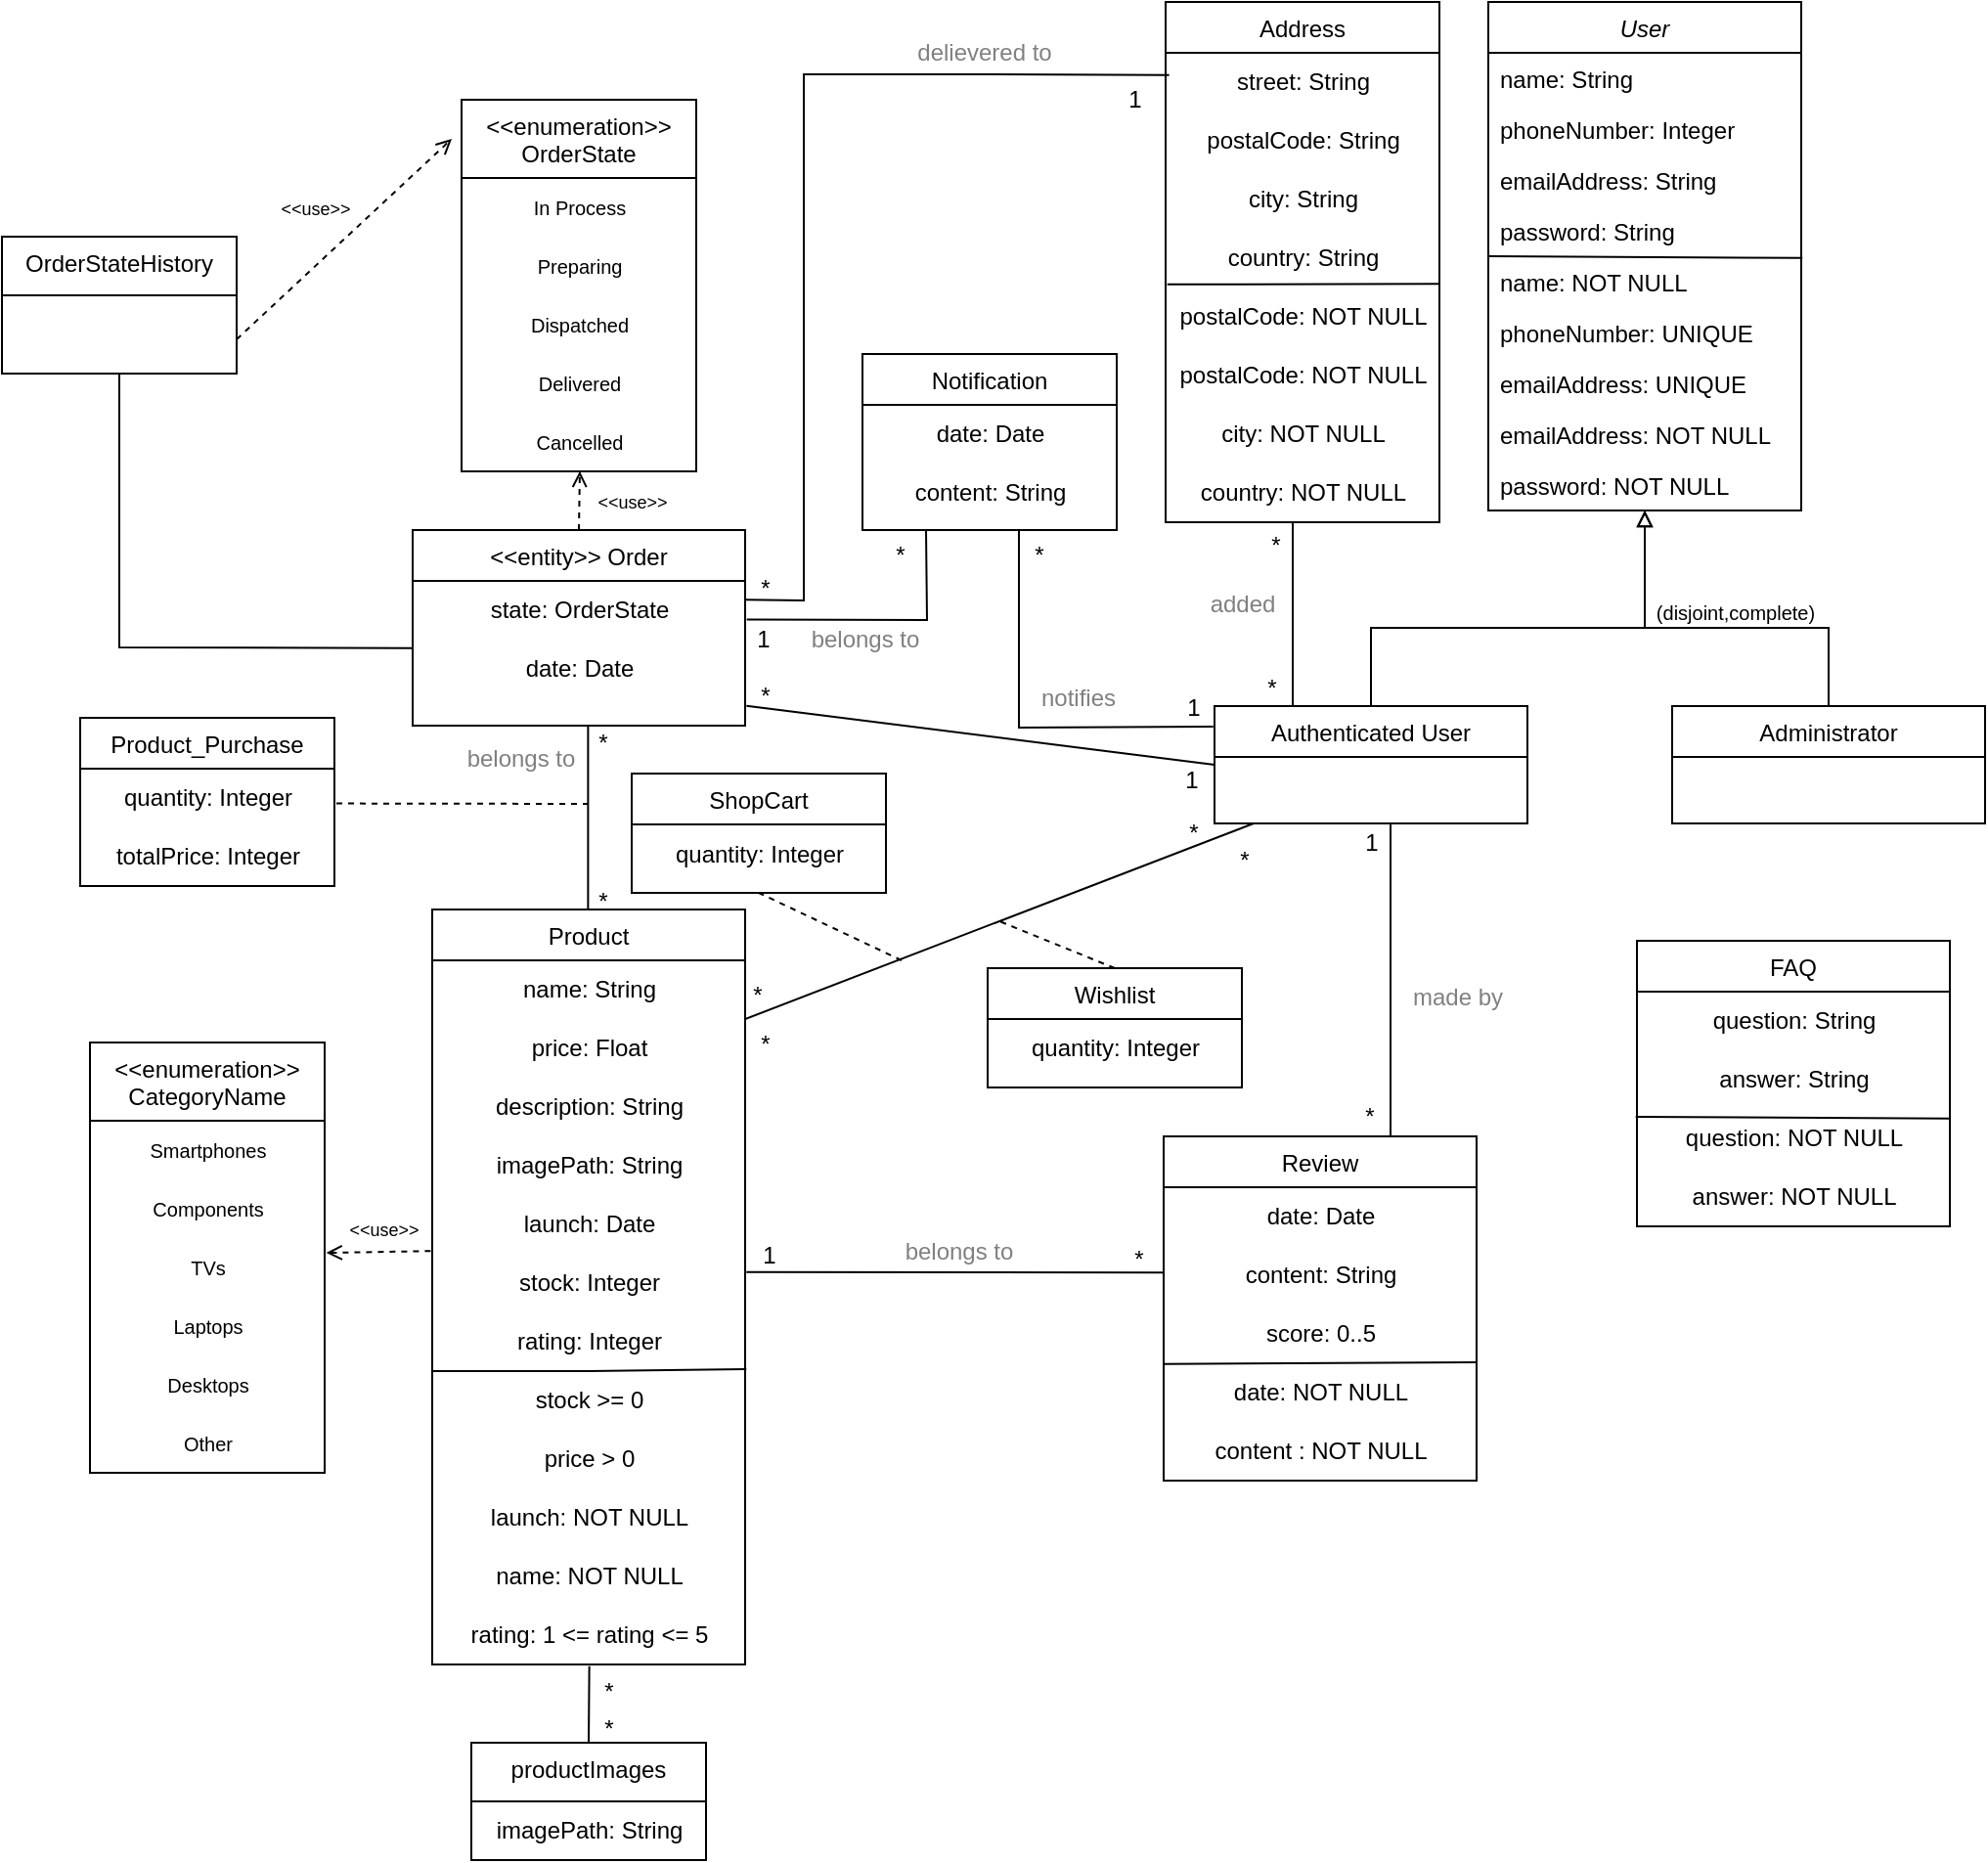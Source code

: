 <mxfile version="20.5.1" type="device"><diagram id="C5RBs43oDa-KdzZeNtuy" name="Page-1"><mxGraphModel dx="2719" dy="1030" grid="1" gridSize="10" guides="1" tooltips="1" connect="1" arrows="1" fold="1" page="1" pageScale="1" pageWidth="827" pageHeight="1169" math="0" shadow="0"><root><mxCell id="WIyWlLk6GJQsqaUBKTNV-0"/><mxCell id="WIyWlLk6GJQsqaUBKTNV-1" parent="WIyWlLk6GJQsqaUBKTNV-0"/><mxCell id="zkfFHV4jXpPFQw0GAbJ--0" value="User" style="swimlane;fontStyle=2;align=center;verticalAlign=top;childLayout=stackLayout;horizontal=1;startSize=26;horizontalStack=0;resizeParent=1;resizeLast=0;collapsible=1;marginBottom=0;rounded=0;shadow=0;strokeWidth=1;" parent="WIyWlLk6GJQsqaUBKTNV-1" vertex="1"><mxGeometry x="540" y="110" width="160" height="260" as="geometry"><mxRectangle x="230" y="140" width="160" height="26" as="alternateBounds"/></mxGeometry></mxCell><mxCell id="zkfFHV4jXpPFQw0GAbJ--1" value="name: String" style="text;align=left;verticalAlign=top;spacingLeft=4;spacingRight=4;overflow=hidden;rotatable=0;points=[[0,0.5],[1,0.5]];portConstraint=eastwest;" parent="zkfFHV4jXpPFQw0GAbJ--0" vertex="1"><mxGeometry y="26" width="160" height="26" as="geometry"/></mxCell><mxCell id="zkfFHV4jXpPFQw0GAbJ--2" value="phoneNumber: Integer" style="text;align=left;verticalAlign=top;spacingLeft=4;spacingRight=4;overflow=hidden;rotatable=0;points=[[0,0.5],[1,0.5]];portConstraint=eastwest;rounded=0;shadow=0;html=0;" parent="zkfFHV4jXpPFQw0GAbJ--0" vertex="1"><mxGeometry y="52" width="160" height="26" as="geometry"/></mxCell><mxCell id="zkfFHV4jXpPFQw0GAbJ--3" value="emailAddress: String" style="text;align=left;verticalAlign=top;spacingLeft=4;spacingRight=4;overflow=hidden;rotatable=0;points=[[0,0.5],[1,0.5]];portConstraint=eastwest;rounded=0;shadow=0;html=0;" parent="zkfFHV4jXpPFQw0GAbJ--0" vertex="1"><mxGeometry y="78" width="160" height="26" as="geometry"/></mxCell><mxCell id="tqsWOiLxHa0hmH-iL9as-8" value="password: String" style="text;align=left;verticalAlign=top;spacingLeft=4;spacingRight=4;overflow=hidden;rotatable=0;points=[[0,0.5],[1,0.5]];portConstraint=eastwest;rounded=0;shadow=0;html=0;" parent="zkfFHV4jXpPFQw0GAbJ--0" vertex="1"><mxGeometry y="104" width="160" height="26" as="geometry"/></mxCell><mxCell id="l3D-bEjrCz9NThtRg_J2-23" value="" style="endArrow=none;html=1;rounded=0;entryX=-0.005;entryY=0.962;entryDx=0;entryDy=0;entryPerimeter=0;exitX=0.999;exitY=-0.008;exitDx=0;exitDy=0;exitPerimeter=0;" parent="zkfFHV4jXpPFQw0GAbJ--0" edge="1"><mxGeometry width="50" height="50" relative="1" as="geometry"><mxPoint x="160.64" y="130.9" as="sourcePoint"/><mxPoint y="130" as="targetPoint"/></mxGeometry></mxCell><mxCell id="l3D-bEjrCz9NThtRg_J2-20" value="name: NOT NULL" style="text;align=left;verticalAlign=top;spacingLeft=4;spacingRight=4;overflow=hidden;rotatable=0;points=[[0,0.5],[1,0.5]];portConstraint=eastwest;rounded=0;shadow=0;html=0;" parent="zkfFHV4jXpPFQw0GAbJ--0" vertex="1"><mxGeometry y="130" width="160" height="26" as="geometry"/></mxCell><mxCell id="l3D-bEjrCz9NThtRg_J2-25" value="phoneNumber: UNIQUE" style="text;align=left;verticalAlign=top;spacingLeft=4;spacingRight=4;overflow=hidden;rotatable=0;points=[[0,0.5],[1,0.5]];portConstraint=eastwest;rounded=0;shadow=0;html=0;" parent="zkfFHV4jXpPFQw0GAbJ--0" vertex="1"><mxGeometry y="156" width="160" height="26" as="geometry"/></mxCell><mxCell id="l3D-bEjrCz9NThtRg_J2-21" value="emailAddress: UNIQUE" style="text;align=left;verticalAlign=top;spacingLeft=4;spacingRight=4;overflow=hidden;rotatable=0;points=[[0,0.5],[1,0.5]];portConstraint=eastwest;rounded=0;shadow=0;html=0;" parent="zkfFHV4jXpPFQw0GAbJ--0" vertex="1"><mxGeometry y="182" width="160" height="26" as="geometry"/></mxCell><mxCell id="l3D-bEjrCz9NThtRg_J2-22" value="emailAddress: NOT NULL" style="text;align=left;verticalAlign=top;spacingLeft=4;spacingRight=4;overflow=hidden;rotatable=0;points=[[0,0.5],[1,0.5]];portConstraint=eastwest;rounded=0;shadow=0;html=0;" parent="zkfFHV4jXpPFQw0GAbJ--0" vertex="1"><mxGeometry y="208" width="160" height="26" as="geometry"/></mxCell><mxCell id="l3D-bEjrCz9NThtRg_J2-30" value="password: NOT NULL" style="text;align=left;verticalAlign=top;spacingLeft=4;spacingRight=4;overflow=hidden;rotatable=0;points=[[0,0.5],[1,0.5]];portConstraint=eastwest;rounded=0;shadow=0;html=0;" parent="zkfFHV4jXpPFQw0GAbJ--0" vertex="1"><mxGeometry y="234" width="160" height="26" as="geometry"/></mxCell><mxCell id="tqsWOiLxHa0hmH-iL9as-23" style="edgeStyle=orthogonalEdgeStyle;rounded=0;orthogonalLoop=1;jettySize=auto;html=1;endArrow=block;endFill=0;exitX=0.5;exitY=0;exitDx=0;exitDy=0;" parent="WIyWlLk6GJQsqaUBKTNV-1" source="zkfFHV4jXpPFQw0GAbJ--13" edge="1"><mxGeometry relative="1" as="geometry"><mxPoint x="620" y="370" as="targetPoint"/><Array as="points"><mxPoint x="480" y="430"/><mxPoint x="620" y="430"/></Array></mxGeometry></mxCell><mxCell id="zkfFHV4jXpPFQw0GAbJ--13" value="Authenticated User" style="swimlane;fontStyle=0;align=center;verticalAlign=top;childLayout=stackLayout;horizontal=1;startSize=26;horizontalStack=0;resizeParent=1;resizeLast=0;collapsible=1;marginBottom=0;rounded=0;shadow=0;strokeWidth=1;" parent="WIyWlLk6GJQsqaUBKTNV-1" vertex="1"><mxGeometry x="400" y="470" width="160" height="60" as="geometry"><mxRectangle x="340" y="380" width="170" height="26" as="alternateBounds"/></mxGeometry></mxCell><mxCell id="tqsWOiLxHa0hmH-iL9as-25" style="edgeStyle=orthogonalEdgeStyle;rounded=0;orthogonalLoop=1;jettySize=auto;html=1;endArrow=block;endFill=0;exitX=0.5;exitY=0;exitDx=0;exitDy=0;" parent="WIyWlLk6GJQsqaUBKTNV-1" source="tqsWOiLxHa0hmH-iL9as-4" edge="1"><mxGeometry relative="1" as="geometry"><mxPoint x="620" y="370" as="targetPoint"/><Array as="points"><mxPoint x="714" y="430"/><mxPoint x="620" y="430"/></Array></mxGeometry></mxCell><mxCell id="tqsWOiLxHa0hmH-iL9as-4" value="Administrator" style="swimlane;fontStyle=0;align=center;verticalAlign=top;childLayout=stackLayout;horizontal=1;startSize=26;horizontalStack=0;resizeParent=1;resizeLast=0;collapsible=1;marginBottom=0;rounded=0;shadow=0;strokeWidth=1;" parent="WIyWlLk6GJQsqaUBKTNV-1" vertex="1"><mxGeometry x="634" y="470" width="160" height="60" as="geometry"><mxRectangle x="340" y="380" width="170" height="26" as="alternateBounds"/></mxGeometry></mxCell><mxCell id="tqsWOiLxHa0hmH-iL9as-26" value="&lt;font style=&quot;font-size: 10px;&quot;&gt;(disjoint,complete)&lt;/font&gt;" style="text;html=1;align=center;verticalAlign=middle;resizable=0;points=[];autosize=1;strokeColor=none;fillColor=none;" parent="WIyWlLk6GJQsqaUBKTNV-1" vertex="1"><mxGeometry x="616" y="407" width="100" height="30" as="geometry"/></mxCell><mxCell id="tqsWOiLxHa0hmH-iL9as-28" value="" style="endArrow=open;dashed=1;html=1;rounded=0;fontSize=10;endFill=0;entryX=1.007;entryY=0.252;entryDx=0;entryDy=0;exitX=-0.005;exitY=-0.046;exitDx=0;exitDy=0;exitPerimeter=0;entryPerimeter=0;" parent="WIyWlLk6GJQsqaUBKTNV-1" source="tqsWOiLxHa0hmH-iL9as-69" target="tqsWOiLxHa0hmH-iL9as-34" edge="1"><mxGeometry width="50" height="50" relative="1" as="geometry"><mxPoint x="211" y="910" as="sourcePoint"/><mxPoint x="261" y="910" as="targetPoint"/></mxGeometry></mxCell><mxCell id="tqsWOiLxHa0hmH-iL9as-39" value="&lt;&lt;entity&gt;&gt; Order" style="swimlane;fontStyle=0;align=center;verticalAlign=top;childLayout=stackLayout;horizontal=1;startSize=26;horizontalStack=0;resizeParent=1;resizeLast=0;collapsible=1;marginBottom=0;rounded=0;shadow=0;strokeWidth=1;" parent="WIyWlLk6GJQsqaUBKTNV-1" vertex="1"><mxGeometry x="-10" y="380" width="170" height="100" as="geometry"><mxRectangle x="340" y="380" width="170" height="26" as="alternateBounds"/></mxGeometry></mxCell><mxCell id="tqsWOiLxHa0hmH-iL9as-40" value="&lt;font style=&quot;font-size: 12px;&quot;&gt;state: OrderState&lt;br&gt;&lt;/font&gt;" style="text;html=1;align=center;verticalAlign=middle;resizable=0;points=[];autosize=1;strokeColor=none;fillColor=none;fontSize=10;" parent="tqsWOiLxHa0hmH-iL9as-39" vertex="1"><mxGeometry y="26" width="170" height="30" as="geometry"/></mxCell><mxCell id="UbQ0i4u6ro97MEw5vTlY-0" value="&lt;font style=&quot;font-size: 12px;&quot;&gt;date: Date&lt;br&gt;&lt;/font&gt;" style="text;html=1;align=center;verticalAlign=middle;resizable=0;points=[];autosize=1;strokeColor=none;fillColor=none;fontSize=10;" parent="tqsWOiLxHa0hmH-iL9as-39" vertex="1"><mxGeometry y="56" width="170" height="30" as="geometry"/></mxCell><mxCell id="tqsWOiLxHa0hmH-iL9as-42" value="&lt;&lt;enumeration&gt;&gt;&#xA;OrderState" style="swimlane;fontStyle=0;align=center;verticalAlign=top;childLayout=stackLayout;horizontal=1;startSize=40;horizontalStack=0;resizeParent=1;resizeLast=0;collapsible=1;marginBottom=0;rounded=0;shadow=0;strokeWidth=1;" parent="WIyWlLk6GJQsqaUBKTNV-1" vertex="1"><mxGeometry x="15" y="160" width="120" height="190" as="geometry"><mxRectangle x="340" y="380" width="170" height="26" as="alternateBounds"/></mxGeometry></mxCell><mxCell id="tqsWOiLxHa0hmH-iL9as-43" value="In Process" style="text;html=1;align=center;verticalAlign=middle;resizable=0;points=[];autosize=1;strokeColor=none;fillColor=none;fontSize=10;" parent="tqsWOiLxHa0hmH-iL9as-42" vertex="1"><mxGeometry y="40" width="120" height="30" as="geometry"/></mxCell><mxCell id="tqsWOiLxHa0hmH-iL9as-44" value="Preparing" style="text;html=1;align=center;verticalAlign=middle;resizable=0;points=[];autosize=1;strokeColor=none;fillColor=none;fontSize=10;" parent="tqsWOiLxHa0hmH-iL9as-42" vertex="1"><mxGeometry y="70" width="120" height="30" as="geometry"/></mxCell><mxCell id="tqsWOiLxHa0hmH-iL9as-45" value="Dispatched" style="text;html=1;align=center;verticalAlign=middle;resizable=0;points=[];autosize=1;strokeColor=none;fillColor=none;fontSize=10;" parent="tqsWOiLxHa0hmH-iL9as-42" vertex="1"><mxGeometry y="100" width="120" height="30" as="geometry"/></mxCell><mxCell id="tqsWOiLxHa0hmH-iL9as-46" value="Delivered" style="text;html=1;align=center;verticalAlign=middle;resizable=0;points=[];autosize=1;strokeColor=none;fillColor=none;fontSize=10;" parent="tqsWOiLxHa0hmH-iL9as-42" vertex="1"><mxGeometry y="130" width="120" height="30" as="geometry"/></mxCell><mxCell id="tqsWOiLxHa0hmH-iL9as-47" value="Cancelled" style="text;html=1;align=center;verticalAlign=middle;resizable=0;points=[];autosize=1;strokeColor=none;fillColor=none;fontSize=10;" parent="tqsWOiLxHa0hmH-iL9as-42" vertex="1"><mxGeometry y="160" width="120" height="30" as="geometry"/></mxCell><mxCell id="tqsWOiLxHa0hmH-iL9as-48" value="&lt;font style=&quot;font-size: 9px;&quot;&gt;&amp;lt;&amp;lt;use&amp;gt;&amp;gt;&lt;/font&gt;" style="text;html=1;align=center;verticalAlign=middle;resizable=0;points=[];autosize=1;strokeColor=none;fillColor=none;fontSize=12;" parent="WIyWlLk6GJQsqaUBKTNV-1" vertex="1"><mxGeometry x="72" y="350" width="60" height="30" as="geometry"/></mxCell><mxCell id="tqsWOiLxHa0hmH-iL9as-51" value="" style="endArrow=open;dashed=1;html=1;rounded=0;fontSize=10;endFill=0;exitX=0.5;exitY=0;exitDx=0;exitDy=0;entryX=0.504;entryY=0.997;entryDx=0;entryDy=0;entryPerimeter=0;" parent="WIyWlLk6GJQsqaUBKTNV-1" source="tqsWOiLxHa0hmH-iL9as-39" target="tqsWOiLxHa0hmH-iL9as-47" edge="1"><mxGeometry width="50" height="50" relative="1" as="geometry"><mxPoint x="95" y="289.78" as="sourcePoint"/><mxPoint x="145" y="289.78" as="targetPoint"/></mxGeometry></mxCell><mxCell id="tqsWOiLxHa0hmH-iL9as-55" value="FAQ" style="swimlane;fontStyle=0;align=center;verticalAlign=top;childLayout=stackLayout;horizontal=1;startSize=26;horizontalStack=0;resizeParent=1;resizeLast=0;collapsible=1;marginBottom=0;rounded=0;shadow=0;strokeWidth=1;" parent="WIyWlLk6GJQsqaUBKTNV-1" vertex="1"><mxGeometry x="616" y="590" width="160" height="146" as="geometry"><mxRectangle x="340" y="380" width="170" height="26" as="alternateBounds"/></mxGeometry></mxCell><mxCell id="tqsWOiLxHa0hmH-iL9as-56" value="&lt;font style=&quot;font-size: 12px;&quot;&gt;question: String&lt;br&gt;&lt;/font&gt;" style="text;html=1;align=center;verticalAlign=middle;resizable=0;points=[];autosize=1;strokeColor=none;fillColor=none;fontSize=9;" parent="tqsWOiLxHa0hmH-iL9as-55" vertex="1"><mxGeometry y="26" width="160" height="30" as="geometry"/></mxCell><mxCell id="tqsWOiLxHa0hmH-iL9as-57" value="&lt;font style=&quot;font-size: 12px;&quot;&gt;answer: String&lt;/font&gt;" style="text;html=1;align=center;verticalAlign=middle;resizable=0;points=[];autosize=1;strokeColor=none;fillColor=none;fontSize=9;" parent="tqsWOiLxHa0hmH-iL9as-55" vertex="1"><mxGeometry y="56" width="160" height="30" as="geometry"/></mxCell><mxCell id="l3D-bEjrCz9NThtRg_J2-18" value="" style="endArrow=none;html=1;rounded=0;entryX=-0.005;entryY=0.962;entryDx=0;entryDy=0;entryPerimeter=0;exitX=0.999;exitY=-0.008;exitDx=0;exitDy=0;exitPerimeter=0;" parent="tqsWOiLxHa0hmH-iL9as-55" edge="1"><mxGeometry width="50" height="50" relative="1" as="geometry"><mxPoint x="160.0" y="90.9" as="sourcePoint"/><mxPoint x="-0.64" y="90.0" as="targetPoint"/></mxGeometry></mxCell><mxCell id="l3D-bEjrCz9NThtRg_J2-16" value="&lt;font style=&quot;font-size: 12px;&quot;&gt;question: NOT NULL&lt;br&gt;&lt;/font&gt;" style="text;html=1;align=center;verticalAlign=middle;resizable=0;points=[];autosize=1;strokeColor=none;fillColor=none;fontSize=9;" parent="tqsWOiLxHa0hmH-iL9as-55" vertex="1"><mxGeometry y="86" width="160" height="30" as="geometry"/></mxCell><mxCell id="l3D-bEjrCz9NThtRg_J2-17" value="&lt;font style=&quot;font-size: 12px;&quot;&gt;answer: NOT NULL&lt;br&gt;&lt;/font&gt;" style="text;html=1;align=center;verticalAlign=middle;resizable=0;points=[];autosize=1;strokeColor=none;fillColor=none;fontSize=9;" parent="tqsWOiLxHa0hmH-iL9as-55" vertex="1"><mxGeometry y="116" width="160" height="30" as="geometry"/></mxCell><mxCell id="tqsWOiLxHa0hmH-iL9as-58" value="Review" style="swimlane;fontStyle=0;align=center;verticalAlign=top;childLayout=stackLayout;horizontal=1;startSize=26;horizontalStack=0;resizeParent=1;resizeLast=0;collapsible=1;marginBottom=0;rounded=0;shadow=0;strokeWidth=1;" parent="WIyWlLk6GJQsqaUBKTNV-1" vertex="1"><mxGeometry x="374" y="690" width="160" height="176" as="geometry"><mxRectangle x="340" y="380" width="170" height="26" as="alternateBounds"/></mxGeometry></mxCell><mxCell id="tqsWOiLxHa0hmH-iL9as-59" value="date: Date" style="text;html=1;align=center;verticalAlign=middle;resizable=0;points=[];autosize=1;strokeColor=none;fillColor=none;fontSize=12;" parent="tqsWOiLxHa0hmH-iL9as-58" vertex="1"><mxGeometry y="26" width="160" height="30" as="geometry"/></mxCell><mxCell id="tqsWOiLxHa0hmH-iL9as-60" value="content: String" style="text;html=1;align=center;verticalAlign=middle;resizable=0;points=[];autosize=1;strokeColor=none;fillColor=none;fontSize=12;" parent="tqsWOiLxHa0hmH-iL9as-58" vertex="1"><mxGeometry y="56" width="160" height="30" as="geometry"/></mxCell><mxCell id="f0PcAuIyM2rchRAmZ6Nb-27" value="score: 0..5" style="text;html=1;align=center;verticalAlign=middle;resizable=0;points=[];autosize=1;strokeColor=none;fillColor=none;fontSize=12;" parent="tqsWOiLxHa0hmH-iL9as-58" vertex="1"><mxGeometry y="86" width="160" height="30" as="geometry"/></mxCell><mxCell id="l3D-bEjrCz9NThtRg_J2-3" value="date: NOT NULL" style="text;html=1;align=center;verticalAlign=middle;resizable=0;points=[];autosize=1;strokeColor=none;fillColor=none;fontSize=12;" parent="tqsWOiLxHa0hmH-iL9as-58" vertex="1"><mxGeometry y="116" width="160" height="30" as="geometry"/></mxCell><mxCell id="l3D-bEjrCz9NThtRg_J2-27" value="content : NOT NULL" style="text;html=1;align=center;verticalAlign=middle;resizable=0;points=[];autosize=1;strokeColor=none;fillColor=none;fontSize=12;" parent="tqsWOiLxHa0hmH-iL9as-58" vertex="1"><mxGeometry y="146" width="160" height="30" as="geometry"/></mxCell><mxCell id="l3D-bEjrCz9NThtRg_J2-33" value="" style="endArrow=none;html=1;rounded=0;entryX=1;entryY=-0.018;entryDx=0;entryDy=0;entryPerimeter=0;exitX=0.002;exitY=0.014;exitDx=0;exitDy=0;exitPerimeter=0;" parent="tqsWOiLxHa0hmH-iL9as-58" source="l3D-bEjrCz9NThtRg_J2-3" target="l3D-bEjrCz9NThtRg_J2-3" edge="1"><mxGeometry width="50" height="50" relative="1" as="geometry"><mxPoint x="5" y="86" as="sourcePoint"/><mxPoint x="75" y="46" as="targetPoint"/></mxGeometry></mxCell><mxCell id="tqsWOiLxHa0hmH-iL9as-63" value="Product" style="swimlane;fontStyle=0;align=center;verticalAlign=top;childLayout=stackLayout;horizontal=1;startSize=26;horizontalStack=0;resizeParent=1;resizeLast=0;collapsible=1;marginBottom=0;rounded=0;shadow=0;strokeWidth=1;" parent="WIyWlLk6GJQsqaUBKTNV-1" vertex="1"><mxGeometry y="574" width="160" height="386" as="geometry"><mxRectangle x="340" y="380" width="170" height="26" as="alternateBounds"/></mxGeometry></mxCell><mxCell id="tqsWOiLxHa0hmH-iL9as-64" value="name: String" style="text;html=1;align=center;verticalAlign=middle;resizable=0;points=[];autosize=1;strokeColor=none;fillColor=none;fontSize=12;" parent="tqsWOiLxHa0hmH-iL9as-63" vertex="1"><mxGeometry y="26" width="160" height="30" as="geometry"/></mxCell><mxCell id="tqsWOiLxHa0hmH-iL9as-65" value="price: Float" style="text;html=1;align=center;verticalAlign=middle;resizable=0;points=[];autosize=1;strokeColor=none;fillColor=none;fontSize=12;" parent="tqsWOiLxHa0hmH-iL9as-63" vertex="1"><mxGeometry y="56" width="160" height="30" as="geometry"/></mxCell><mxCell id="tqsWOiLxHa0hmH-iL9as-66" value="description: String" style="text;html=1;align=center;verticalAlign=middle;resizable=0;points=[];autosize=1;strokeColor=none;fillColor=none;fontSize=12;" parent="tqsWOiLxHa0hmH-iL9as-63" vertex="1"><mxGeometry y="86" width="160" height="30" as="geometry"/></mxCell><mxCell id="tqsWOiLxHa0hmH-iL9as-67" value="imagePath: String" style="text;html=1;align=center;verticalAlign=middle;resizable=0;points=[];autosize=1;strokeColor=none;fillColor=none;fontSize=12;" parent="tqsWOiLxHa0hmH-iL9as-63" vertex="1"><mxGeometry y="116" width="160" height="30" as="geometry"/></mxCell><mxCell id="tqsWOiLxHa0hmH-iL9as-68" value="launch: Date" style="text;html=1;align=center;verticalAlign=middle;resizable=0;points=[];autosize=1;strokeColor=none;fillColor=none;fontSize=12;" parent="tqsWOiLxHa0hmH-iL9as-63" vertex="1"><mxGeometry y="146" width="160" height="30" as="geometry"/></mxCell><mxCell id="tqsWOiLxHa0hmH-iL9as-69" value="stock: Integer" style="text;html=1;align=center;verticalAlign=middle;resizable=0;points=[];autosize=1;strokeColor=none;fillColor=none;fontSize=12;" parent="tqsWOiLxHa0hmH-iL9as-63" vertex="1"><mxGeometry y="176" width="160" height="30" as="geometry"/></mxCell><mxCell id="UbQ0i4u6ro97MEw5vTlY-20" value="rating: Integer" style="text;html=1;align=center;verticalAlign=middle;resizable=0;points=[];autosize=1;strokeColor=none;fillColor=none;fontSize=12;" parent="tqsWOiLxHa0hmH-iL9as-63" vertex="1"><mxGeometry y="206" width="160" height="30" as="geometry"/></mxCell><mxCell id="l3D-bEjrCz9NThtRg_J2-10" value="stock &amp;gt;= 0" style="text;html=1;align=center;verticalAlign=middle;resizable=0;points=[];autosize=1;strokeColor=none;fillColor=none;fontSize=12;" parent="tqsWOiLxHa0hmH-iL9as-63" vertex="1"><mxGeometry y="236" width="160" height="30" as="geometry"/></mxCell><mxCell id="l3D-bEjrCz9NThtRg_J2-9" value="" style="endArrow=none;html=1;rounded=0;exitX=1.004;exitY=-0.033;exitDx=0;exitDy=0;exitPerimeter=0;entryX=0.002;entryY=0.998;entryDx=0;entryDy=0;entryPerimeter=0;" parent="tqsWOiLxHa0hmH-iL9as-63" source="l3D-bEjrCz9NThtRg_J2-10" target="UbQ0i4u6ro97MEw5vTlY-20" edge="1"><mxGeometry width="50" height="50" relative="1" as="geometry"><mxPoint x="160.64" y="206.9" as="sourcePoint"/><mxPoint y="246" as="targetPoint"/><Array as="points"><mxPoint x="80" y="236"/><mxPoint x="50" y="236"/></Array></mxGeometry></mxCell><mxCell id="l3D-bEjrCz9NThtRg_J2-28" value="price &amp;gt; 0" style="text;html=1;align=center;verticalAlign=middle;resizable=0;points=[];autosize=1;strokeColor=none;fillColor=none;fontSize=12;" parent="tqsWOiLxHa0hmH-iL9as-63" vertex="1"><mxGeometry y="266" width="160" height="30" as="geometry"/></mxCell><mxCell id="l3D-bEjrCz9NThtRg_J2-29" value="&lt;div&gt;launch: NOT NULL&lt;/div&gt;" style="text;html=1;align=center;verticalAlign=middle;resizable=0;points=[];autosize=1;strokeColor=none;fillColor=none;fontSize=12;" parent="tqsWOiLxHa0hmH-iL9as-63" vertex="1"><mxGeometry y="296" width="160" height="30" as="geometry"/></mxCell><mxCell id="l3D-bEjrCz9NThtRg_J2-11" value="name: NOT NULL" style="text;html=1;align=center;verticalAlign=middle;resizable=0;points=[];autosize=1;strokeColor=none;fillColor=none;fontSize=12;" parent="tqsWOiLxHa0hmH-iL9as-63" vertex="1"><mxGeometry y="326" width="160" height="30" as="geometry"/></mxCell><mxCell id="UbQ0i4u6ro97MEw5vTlY-21" value="rating: 1 &amp;lt;= rating &amp;lt;= 5" style="text;html=1;align=center;verticalAlign=middle;resizable=0;points=[];autosize=1;strokeColor=none;fillColor=none;fontSize=12;" parent="tqsWOiLxHa0hmH-iL9as-63" vertex="1"><mxGeometry y="356" width="160" height="30" as="geometry"/></mxCell><mxCell id="tqsWOiLxHa0hmH-iL9as-73" value="*" style="text;html=1;align=center;verticalAlign=middle;resizable=0;points=[];autosize=1;strokeColor=none;fillColor=none;fontSize=12;" parent="WIyWlLk6GJQsqaUBKTNV-1" vertex="1"><mxGeometry x="224" y="378" width="30" height="30" as="geometry"/></mxCell><mxCell id="tqsWOiLxHa0hmH-iL9as-84" value="*" style="text;html=1;align=center;verticalAlign=middle;resizable=0;points=[];autosize=1;strokeColor=none;fillColor=none;fontSize=12;" parent="WIyWlLk6GJQsqaUBKTNV-1" vertex="1"><mxGeometry x="72" y="555" width="30" height="30" as="geometry"/></mxCell><mxCell id="fE-4x7KvuWM5oi4cfhia-4" value="*" style="text;html=1;align=center;verticalAlign=middle;resizable=0;points=[];autosize=1;strokeColor=none;fillColor=none;fontSize=12;" parent="WIyWlLk6GJQsqaUBKTNV-1" vertex="1"><mxGeometry x="346" y="738" width="30" height="30" as="geometry"/></mxCell><mxCell id="fE-4x7KvuWM5oi4cfhia-5" value="*" style="text;html=1;align=center;verticalAlign=middle;resizable=0;points=[];autosize=1;strokeColor=none;fillColor=none;fontSize=12;" parent="WIyWlLk6GJQsqaUBKTNV-1" vertex="1"><mxGeometry x="464" y="665" width="30" height="30" as="geometry"/></mxCell><mxCell id="fE-4x7KvuWM5oi4cfhia-6" value="1" style="text;html=1;align=center;verticalAlign=middle;resizable=0;points=[];autosize=1;strokeColor=none;fillColor=none;fontSize=12;" parent="WIyWlLk6GJQsqaUBKTNV-1" vertex="1"><mxGeometry x="465" y="525" width="30" height="30" as="geometry"/></mxCell><mxCell id="fE-4x7KvuWM5oi4cfhia-7" value="1" style="text;html=1;align=center;verticalAlign=middle;resizable=0;points=[];autosize=1;strokeColor=none;fillColor=none;fontSize=12;" parent="WIyWlLk6GJQsqaUBKTNV-1" vertex="1"><mxGeometry x="157" y="736" width="30" height="30" as="geometry"/></mxCell><mxCell id="tqsWOiLxHa0hmH-iL9as-29" value="&lt;&lt;enumeration&gt;&gt;&#xA;CategoryName" style="swimlane;fontStyle=0;align=center;verticalAlign=top;childLayout=stackLayout;horizontal=1;startSize=40;horizontalStack=0;resizeParent=1;resizeLast=0;collapsible=1;marginBottom=0;rounded=0;shadow=0;strokeWidth=1;" parent="WIyWlLk6GJQsqaUBKTNV-1" vertex="1"><mxGeometry x="-175" y="642" width="120" height="220" as="geometry"><mxRectangle x="340" y="380" width="170" height="26" as="alternateBounds"/></mxGeometry></mxCell><mxCell id="tqsWOiLxHa0hmH-iL9as-32" value="&lt;div&gt;Smartphones&lt;/div&gt;" style="text;html=1;align=center;verticalAlign=middle;resizable=0;points=[];autosize=1;strokeColor=none;fillColor=none;fontSize=10;" parent="tqsWOiLxHa0hmH-iL9as-29" vertex="1"><mxGeometry y="40" width="120" height="30" as="geometry"/></mxCell><mxCell id="tqsWOiLxHa0hmH-iL9as-33" value="Components" style="text;html=1;align=center;verticalAlign=middle;resizable=0;points=[];autosize=1;strokeColor=none;fillColor=none;fontSize=10;" parent="tqsWOiLxHa0hmH-iL9as-29" vertex="1"><mxGeometry y="70" width="120" height="30" as="geometry"/></mxCell><mxCell id="tqsWOiLxHa0hmH-iL9as-34" value="TVs" style="text;html=1;align=center;verticalAlign=middle;resizable=0;points=[];autosize=1;strokeColor=none;fillColor=none;fontSize=10;" parent="tqsWOiLxHa0hmH-iL9as-29" vertex="1"><mxGeometry y="100" width="120" height="30" as="geometry"/></mxCell><mxCell id="tqsWOiLxHa0hmH-iL9as-35" value="Laptops" style="text;html=1;align=center;verticalAlign=middle;resizable=0;points=[];autosize=1;strokeColor=none;fillColor=none;fontSize=10;" parent="tqsWOiLxHa0hmH-iL9as-29" vertex="1"><mxGeometry y="130" width="120" height="30" as="geometry"/></mxCell><mxCell id="tqsWOiLxHa0hmH-iL9as-36" value="Desktops" style="text;html=1;align=center;verticalAlign=middle;resizable=0;points=[];autosize=1;strokeColor=none;fillColor=none;fontSize=10;" parent="tqsWOiLxHa0hmH-iL9as-29" vertex="1"><mxGeometry y="160" width="120" height="30" as="geometry"/></mxCell><mxCell id="UbQ0i4u6ro97MEw5vTlY-22" value="Other" style="text;html=1;align=center;verticalAlign=middle;resizable=0;points=[];autosize=1;strokeColor=none;fillColor=none;fontSize=10;" parent="tqsWOiLxHa0hmH-iL9as-29" vertex="1"><mxGeometry y="190" width="120" height="30" as="geometry"/></mxCell><mxCell id="tqsWOiLxHa0hmH-iL9as-37" value="&lt;font style=&quot;font-size: 9px;&quot;&gt;&amp;lt;&amp;lt;use&amp;gt;&amp;gt;&lt;/font&gt;" style="text;html=1;align=center;verticalAlign=middle;resizable=0;points=[];autosize=1;strokeColor=none;fillColor=none;fontSize=12;" parent="WIyWlLk6GJQsqaUBKTNV-1" vertex="1"><mxGeometry x="-55" y="722" width="60" height="30" as="geometry"/></mxCell><mxCell id="l3D-bEjrCz9NThtRg_J2-34" value="ShopCart" style="swimlane;fontStyle=0;align=center;verticalAlign=top;childLayout=stackLayout;horizontal=1;startSize=26;horizontalStack=0;resizeParent=1;resizeLast=0;collapsible=1;marginBottom=0;rounded=0;shadow=0;strokeWidth=1;" parent="WIyWlLk6GJQsqaUBKTNV-1" vertex="1"><mxGeometry x="102" y="504.5" width="130" height="61" as="geometry"><mxRectangle x="340" y="380" width="170" height="26" as="alternateBounds"/></mxGeometry></mxCell><mxCell id="l3D-bEjrCz9NThtRg_J2-48" value="&lt;font style=&quot;font-size: 12px;&quot;&gt;quantity: Integer&lt;br&gt;&lt;/font&gt;" style="text;html=1;align=center;verticalAlign=middle;resizable=0;points=[];autosize=1;strokeColor=none;fillColor=none;fontSize=10;" parent="l3D-bEjrCz9NThtRg_J2-34" vertex="1"><mxGeometry y="26" width="130" height="30" as="geometry"/></mxCell><mxCell id="l3D-bEjrCz9NThtRg_J2-38" value="" style="endArrow=none;html=1;rounded=0;entryX=0.003;entryY=0.455;entryDx=0;entryDy=0;entryPerimeter=0;exitX=1.004;exitY=0.311;exitDx=0;exitDy=0;exitPerimeter=0;" parent="WIyWlLk6GJQsqaUBKTNV-1" source="tqsWOiLxHa0hmH-iL9as-69" target="tqsWOiLxHa0hmH-iL9as-60" edge="1"><mxGeometry width="50" height="50" relative="1" as="geometry"><mxPoint x="310" y="660" as="sourcePoint"/><mxPoint x="360" y="610" as="targetPoint"/></mxGeometry></mxCell><mxCell id="l3D-bEjrCz9NThtRg_J2-46" value="" style="endArrow=none;dashed=1;html=1;rounded=0;entryX=0.5;entryY=1;entryDx=0;entryDy=0;" parent="WIyWlLk6GJQsqaUBKTNV-1" target="l3D-bEjrCz9NThtRg_J2-34" edge="1"><mxGeometry width="50" height="50" relative="1" as="geometry"><mxPoint x="240" y="600" as="sourcePoint"/><mxPoint x="250" y="530" as="targetPoint"/></mxGeometry></mxCell><mxCell id="l3D-bEjrCz9NThtRg_J2-49" value="*" style="text;html=1;align=center;verticalAlign=middle;resizable=0;points=[];autosize=1;strokeColor=none;fillColor=none;fontSize=12;" parent="WIyWlLk6GJQsqaUBKTNV-1" vertex="1"><mxGeometry x="151" y="603" width="30" height="30" as="geometry"/></mxCell><mxCell id="l3D-bEjrCz9NThtRg_J2-50" value="*" style="text;html=1;align=center;verticalAlign=middle;resizable=0;points=[];autosize=1;strokeColor=none;fillColor=none;fontSize=12;" parent="WIyWlLk6GJQsqaUBKTNV-1" vertex="1"><mxGeometry x="374" y="520" width="30" height="30" as="geometry"/></mxCell><mxCell id="l3D-bEjrCz9NThtRg_J2-53" value="" style="endArrow=none;dashed=1;html=1;rounded=0;exitX=0.5;exitY=0;exitDx=0;exitDy=0;" parent="WIyWlLk6GJQsqaUBKTNV-1" source="l3D-bEjrCz9NThtRg_J2-54" edge="1"><mxGeometry width="50" height="50" relative="1" as="geometry"><mxPoint x="329" y="610" as="sourcePoint"/><mxPoint x="290" y="580" as="targetPoint"/></mxGeometry></mxCell><mxCell id="l3D-bEjrCz9NThtRg_J2-54" value="Wishlist" style="swimlane;fontStyle=0;align=center;verticalAlign=top;childLayout=stackLayout;horizontal=1;startSize=26;horizontalStack=0;resizeParent=1;resizeLast=0;collapsible=1;marginBottom=0;rounded=0;shadow=0;strokeWidth=1;" parent="WIyWlLk6GJQsqaUBKTNV-1" vertex="1"><mxGeometry x="284" y="604" width="130" height="61" as="geometry"><mxRectangle x="340" y="380" width="170" height="26" as="alternateBounds"/></mxGeometry></mxCell><mxCell id="l3D-bEjrCz9NThtRg_J2-55" value="&lt;font style=&quot;font-size: 12px;&quot;&gt;quantity: Integer&lt;br&gt;&lt;/font&gt;" style="text;html=1;align=center;verticalAlign=middle;resizable=0;points=[];autosize=1;strokeColor=none;fillColor=none;fontSize=10;" parent="l3D-bEjrCz9NThtRg_J2-54" vertex="1"><mxGeometry y="26" width="130" height="30" as="geometry"/></mxCell><mxCell id="l3D-bEjrCz9NThtRg_J2-56" value="" style="endArrow=none;html=1;rounded=0;" parent="WIyWlLk6GJQsqaUBKTNV-1" edge="1"><mxGeometry width="50" height="50" relative="1" as="geometry"><mxPoint x="490" y="690" as="sourcePoint"/><mxPoint x="490" y="530" as="targetPoint"/></mxGeometry></mxCell><mxCell id="l3D-bEjrCz9NThtRg_J2-60" value="" style="endArrow=none;html=1;rounded=0;" parent="WIyWlLk6GJQsqaUBKTNV-1" edge="1"><mxGeometry width="50" height="50" relative="1" as="geometry"><mxPoint x="160" y="630" as="sourcePoint"/><mxPoint x="420" y="530" as="targetPoint"/></mxGeometry></mxCell><mxCell id="l3D-bEjrCz9NThtRg_J2-61" value="*" style="text;html=1;align=center;verticalAlign=middle;resizable=0;points=[];autosize=1;strokeColor=none;fillColor=none;fontSize=12;" parent="WIyWlLk6GJQsqaUBKTNV-1" vertex="1"><mxGeometry x="155" y="628" width="30" height="30" as="geometry"/></mxCell><mxCell id="l3D-bEjrCz9NThtRg_J2-62" value="*" style="text;html=1;align=center;verticalAlign=middle;resizable=0;points=[];autosize=1;strokeColor=none;fillColor=none;fontSize=12;" parent="WIyWlLk6GJQsqaUBKTNV-1" vertex="1"><mxGeometry x="400" y="534" width="30" height="30" as="geometry"/></mxCell><mxCell id="f0PcAuIyM2rchRAmZ6Nb-3" value="Address" style="swimlane;fontStyle=0;align=center;verticalAlign=top;childLayout=stackLayout;horizontal=1;startSize=26;horizontalStack=0;resizeParent=1;resizeLast=0;collapsible=1;marginBottom=0;rounded=0;shadow=0;strokeWidth=1;" parent="WIyWlLk6GJQsqaUBKTNV-1" vertex="1"><mxGeometry x="375" y="110" width="140" height="266" as="geometry"><mxRectangle x="340" y="380" width="170" height="26" as="alternateBounds"/></mxGeometry></mxCell><mxCell id="f0PcAuIyM2rchRAmZ6Nb-4" value="&lt;font style=&quot;font-size: 12px;&quot;&gt;street: String&lt;br&gt;&lt;/font&gt;" style="text;html=1;align=center;verticalAlign=middle;resizable=0;points=[];autosize=1;strokeColor=none;fillColor=none;fontSize=10;" parent="f0PcAuIyM2rchRAmZ6Nb-3" vertex="1"><mxGeometry y="26" width="140" height="30" as="geometry"/></mxCell><mxCell id="f0PcAuIyM2rchRAmZ6Nb-5" value="&lt;font style=&quot;font-size: 12px;&quot;&gt;postalCode: String&lt;br&gt;&lt;/font&gt;" style="text;html=1;align=center;verticalAlign=middle;resizable=0;points=[];autosize=1;strokeColor=none;fillColor=none;fontSize=10;" parent="f0PcAuIyM2rchRAmZ6Nb-3" vertex="1"><mxGeometry y="56" width="140" height="30" as="geometry"/></mxCell><mxCell id="f0PcAuIyM2rchRAmZ6Nb-7" value="&lt;font style=&quot;font-size: 12px;&quot;&gt;city: String&lt;br&gt;&lt;/font&gt;" style="text;html=1;align=center;verticalAlign=middle;resizable=0;points=[];autosize=1;strokeColor=none;fillColor=none;fontSize=10;" parent="f0PcAuIyM2rchRAmZ6Nb-3" vertex="1"><mxGeometry y="86" width="140" height="30" as="geometry"/></mxCell><mxCell id="1AeaNLtx3h50Spr6EYOZ-12" value="" style="endArrow=none;html=1;rounded=0;entryX=0.999;entryY=-0.061;entryDx=0;entryDy=0;entryPerimeter=0;exitX=0.006;exitY=-0.054;exitDx=0;exitDy=0;exitPerimeter=0;" parent="f0PcAuIyM2rchRAmZ6Nb-3" source="f0PcAuIyM2rchRAmZ6Nb-37" target="f0PcAuIyM2rchRAmZ6Nb-37" edge="1"><mxGeometry width="50" height="50" relative="1" as="geometry"><mxPoint x="-5" y="160" as="sourcePoint"/><mxPoint x="45" y="110" as="targetPoint"/></mxGeometry></mxCell><mxCell id="f0PcAuIyM2rchRAmZ6Nb-32" value="&lt;font style=&quot;font-size: 12px;&quot;&gt;country: String&lt;br&gt;&lt;/font&gt;" style="text;html=1;align=center;verticalAlign=middle;resizable=0;points=[];autosize=1;strokeColor=none;fillColor=none;fontSize=10;" parent="f0PcAuIyM2rchRAmZ6Nb-3" vertex="1"><mxGeometry y="116" width="140" height="30" as="geometry"/></mxCell><mxCell id="f0PcAuIyM2rchRAmZ6Nb-37" value="&lt;font style=&quot;font-size: 12px;&quot;&gt;postalCode: NOT NULL&lt;br&gt;&lt;/font&gt;" style="text;html=1;align=center;verticalAlign=middle;resizable=0;points=[];autosize=1;strokeColor=none;fillColor=none;fontSize=10;" parent="f0PcAuIyM2rchRAmZ6Nb-3" vertex="1"><mxGeometry y="146" width="140" height="30" as="geometry"/></mxCell><mxCell id="f0PcAuIyM2rchRAmZ6Nb-36" value="&lt;font style=&quot;font-size: 12px;&quot;&gt;postalCode: NOT NULL&lt;br&gt;&lt;/font&gt;" style="text;html=1;align=center;verticalAlign=middle;resizable=0;points=[];autosize=1;strokeColor=none;fillColor=none;fontSize=10;" parent="f0PcAuIyM2rchRAmZ6Nb-3" vertex="1"><mxGeometry y="176" width="140" height="30" as="geometry"/></mxCell><mxCell id="f0PcAuIyM2rchRAmZ6Nb-35" value="&lt;font style=&quot;font-size: 12px;&quot;&gt;city: NOT NULL&lt;br&gt;&lt;/font&gt;" style="text;html=1;align=center;verticalAlign=middle;resizable=0;points=[];autosize=1;strokeColor=none;fillColor=none;fontSize=10;" parent="f0PcAuIyM2rchRAmZ6Nb-3" vertex="1"><mxGeometry y="206" width="140" height="30" as="geometry"/></mxCell><mxCell id="f0PcAuIyM2rchRAmZ6Nb-47" value="&lt;font style=&quot;font-size: 12px;&quot;&gt;country: NOT NULL&lt;br&gt;&lt;/font&gt;" style="text;html=1;align=center;verticalAlign=middle;resizable=0;points=[];autosize=1;strokeColor=none;fillColor=none;fontSize=10;" parent="f0PcAuIyM2rchRAmZ6Nb-3" vertex="1"><mxGeometry y="236" width="140" height="30" as="geometry"/></mxCell><mxCell id="f0PcAuIyM2rchRAmZ6Nb-9" value="" style="endArrow=none;html=1;rounded=0;entryX=0.867;entryY=0.333;entryDx=0;entryDy=0;entryPerimeter=0;exitX=0.25;exitY=0;exitDx=0;exitDy=0;" parent="WIyWlLk6GJQsqaUBKTNV-1" source="zkfFHV4jXpPFQw0GAbJ--13" edge="1"><mxGeometry width="50" height="50" relative="1" as="geometry"><mxPoint x="440" y="466" as="sourcePoint"/><mxPoint x="440.01" y="375.99" as="targetPoint"/></mxGeometry></mxCell><mxCell id="f0PcAuIyM2rchRAmZ6Nb-10" value="*" style="text;html=1;align=center;verticalAlign=middle;resizable=0;points=[];autosize=1;strokeColor=none;fillColor=none;fontSize=12;" parent="WIyWlLk6GJQsqaUBKTNV-1" vertex="1"><mxGeometry x="416" y="373" width="30" height="30" as="geometry"/></mxCell><mxCell id="f0PcAuIyM2rchRAmZ6Nb-11" value="*" style="text;html=1;align=center;verticalAlign=middle;resizable=0;points=[];autosize=1;strokeColor=none;fillColor=none;fontSize=12;" parent="WIyWlLk6GJQsqaUBKTNV-1" vertex="1"><mxGeometry x="414" y="446" width="30" height="30" as="geometry"/></mxCell><mxCell id="f0PcAuIyM2rchRAmZ6Nb-12" value="Product_Purchase" style="swimlane;fontStyle=0;align=center;verticalAlign=top;childLayout=stackLayout;horizontal=1;startSize=26;horizontalStack=0;resizeParent=1;resizeLast=0;collapsible=1;marginBottom=0;rounded=0;shadow=0;strokeWidth=1;" parent="WIyWlLk6GJQsqaUBKTNV-1" vertex="1"><mxGeometry x="-180" y="476" width="130" height="86" as="geometry"><mxRectangle x="340" y="380" width="170" height="26" as="alternateBounds"/></mxGeometry></mxCell><mxCell id="f0PcAuIyM2rchRAmZ6Nb-13" value="&lt;font style=&quot;font-size: 12px;&quot;&gt;quantity: Integer&lt;br&gt;&lt;/font&gt;" style="text;html=1;align=center;verticalAlign=middle;resizable=0;points=[];autosize=1;strokeColor=none;fillColor=none;fontSize=10;" parent="f0PcAuIyM2rchRAmZ6Nb-12" vertex="1"><mxGeometry y="26" width="130" height="30" as="geometry"/></mxCell><mxCell id="UbQ0i4u6ro97MEw5vTlY-23" value="&lt;font style=&quot;font-size: 12px;&quot;&gt;totalPrice: Integer&lt;br&gt;&lt;/font&gt;" style="text;html=1;align=center;verticalAlign=middle;resizable=0;points=[];autosize=1;strokeColor=none;fillColor=none;fontSize=10;" parent="f0PcAuIyM2rchRAmZ6Nb-12" vertex="1"><mxGeometry y="56" width="130" height="30" as="geometry"/></mxCell><mxCell id="f0PcAuIyM2rchRAmZ6Nb-16" value="" style="endArrow=none;dashed=1;html=1;rounded=0;entryX=1.005;entryY=0.593;entryDx=0;entryDy=0;entryPerimeter=0;" parent="WIyWlLk6GJQsqaUBKTNV-1" target="f0PcAuIyM2rchRAmZ6Nb-13" edge="1"><mxGeometry width="50" height="50" relative="1" as="geometry"><mxPoint x="80" y="520" as="sourcePoint"/><mxPoint x="-50" y="518" as="targetPoint"/></mxGeometry></mxCell><mxCell id="f0PcAuIyM2rchRAmZ6Nb-21" value="" style="endArrow=none;html=1;rounded=0;entryX=0.998;entryY=0.322;entryDx=0;entryDy=0;entryPerimeter=0;exitX=0.013;exitY=0.378;exitDx=0;exitDy=0;exitPerimeter=0;" parent="WIyWlLk6GJQsqaUBKTNV-1" source="f0PcAuIyM2rchRAmZ6Nb-4" target="tqsWOiLxHa0hmH-iL9as-40" edge="1"><mxGeometry width="50" height="50" relative="1" as="geometry"><mxPoint x="230" y="200" as="sourcePoint"/><mxPoint x="260" y="320" as="targetPoint"/><Array as="points"><mxPoint x="280" y="147"/><mxPoint x="190" y="147"/><mxPoint x="190" y="330"/><mxPoint x="190" y="416"/></Array></mxGeometry></mxCell><mxCell id="f0PcAuIyM2rchRAmZ6Nb-22" value="&lt;div&gt;1&lt;/div&gt;" style="text;html=1;align=center;verticalAlign=middle;resizable=0;points=[];autosize=1;strokeColor=none;fillColor=none;fontSize=12;" parent="WIyWlLk6GJQsqaUBKTNV-1" vertex="1"><mxGeometry x="344" y="145" width="30" height="30" as="geometry"/></mxCell><mxCell id="f0PcAuIyM2rchRAmZ6Nb-24" value="*" style="text;html=1;align=center;verticalAlign=middle;resizable=0;points=[];autosize=1;strokeColor=none;fillColor=none;fontSize=12;" parent="WIyWlLk6GJQsqaUBKTNV-1" vertex="1"><mxGeometry x="155" y="395" width="30" height="30" as="geometry"/></mxCell><mxCell id="1AeaNLtx3h50Spr6EYOZ-3" value="Notification" style="swimlane;fontStyle=0;align=center;verticalAlign=top;childLayout=stackLayout;horizontal=1;startSize=26;horizontalStack=0;resizeParent=1;resizeLast=0;collapsible=1;marginBottom=0;rounded=0;shadow=0;strokeWidth=1;" parent="WIyWlLk6GJQsqaUBKTNV-1" vertex="1"><mxGeometry x="220" y="290" width="130" height="90" as="geometry"><mxRectangle x="340" y="380" width="170" height="26" as="alternateBounds"/></mxGeometry></mxCell><mxCell id="1AeaNLtx3h50Spr6EYOZ-4" value="&lt;font style=&quot;font-size: 12px;&quot;&gt;date: Date&lt;br&gt;&lt;/font&gt;" style="text;html=1;align=center;verticalAlign=middle;resizable=0;points=[];autosize=1;strokeColor=none;fillColor=none;fontSize=10;" parent="1AeaNLtx3h50Spr6EYOZ-3" vertex="1"><mxGeometry y="26" width="130" height="30" as="geometry"/></mxCell><mxCell id="1AeaNLtx3h50Spr6EYOZ-11" value="&lt;font style=&quot;font-size: 12px;&quot;&gt;content: String&lt;br&gt;&lt;/font&gt;" style="text;html=1;align=center;verticalAlign=middle;resizable=0;points=[];autosize=1;strokeColor=none;fillColor=none;fontSize=10;" parent="1AeaNLtx3h50Spr6EYOZ-3" vertex="1"><mxGeometry y="56" width="130" height="30" as="geometry"/></mxCell><mxCell id="1AeaNLtx3h50Spr6EYOZ-13" value="notifies" style="text;html=1;align=center;verticalAlign=middle;resizable=0;points=[];autosize=1;strokeColor=none;fillColor=none;fontColor=#808080;" parent="WIyWlLk6GJQsqaUBKTNV-1" vertex="1"><mxGeometry x="300" y="451" width="60" height="30" as="geometry"/></mxCell><mxCell id="1AeaNLtx3h50Spr6EYOZ-14" value="" style="endArrow=none;html=1;rounded=0;exitX=0.195;exitY=1.024;exitDx=0;exitDy=0;exitPerimeter=0;entryX=0.25;entryY=1;entryDx=0;entryDy=0;" parent="WIyWlLk6GJQsqaUBKTNV-1" source="f0PcAuIyM2rchRAmZ6Nb-24" target="1AeaNLtx3h50Spr6EYOZ-3" edge="1"><mxGeometry width="50" height="50" relative="1" as="geometry"><mxPoint x="200" y="450" as="sourcePoint"/><mxPoint x="250" y="380" as="targetPoint"/><Array as="points"><mxPoint x="253" y="426"/></Array></mxGeometry></mxCell><mxCell id="1AeaNLtx3h50Spr6EYOZ-15" value="1" style="text;html=1;align=center;verticalAlign=middle;resizable=0;points=[];autosize=1;strokeColor=none;fillColor=none;fontSize=12;" parent="WIyWlLk6GJQsqaUBKTNV-1" vertex="1"><mxGeometry x="154" y="421" width="30" height="30" as="geometry"/></mxCell><mxCell id="1AeaNLtx3h50Spr6EYOZ-16" value="" style="endArrow=none;html=1;rounded=0;entryX=-0.004;entryY=0.175;entryDx=0;entryDy=0;entryPerimeter=0;" parent="WIyWlLk6GJQsqaUBKTNV-1" target="zkfFHV4jXpPFQw0GAbJ--13" edge="1"><mxGeometry width="50" height="50" relative="1" as="geometry"><mxPoint x="300" y="380" as="sourcePoint"/><mxPoint x="340" y="400" as="targetPoint"/><Array as="points"><mxPoint x="300" y="481"/></Array></mxGeometry></mxCell><mxCell id="1AeaNLtx3h50Spr6EYOZ-17" value="*" style="text;html=1;align=center;verticalAlign=middle;resizable=0;points=[];autosize=1;strokeColor=none;fillColor=none;fontSize=12;" parent="WIyWlLk6GJQsqaUBKTNV-1" vertex="1"><mxGeometry x="295" y="378" width="30" height="30" as="geometry"/></mxCell><mxCell id="1AeaNLtx3h50Spr6EYOZ-18" value="1" style="text;html=1;align=center;verticalAlign=middle;resizable=0;points=[];autosize=1;strokeColor=none;fillColor=none;fontSize=12;" parent="WIyWlLk6GJQsqaUBKTNV-1" vertex="1"><mxGeometry x="374" y="456" width="30" height="30" as="geometry"/></mxCell><mxCell id="1AeaNLtx3h50Spr6EYOZ-19" value="delievered to" style="text;html=1;align=center;verticalAlign=middle;resizable=0;points=[];autosize=1;strokeColor=none;fillColor=none;fontColor=#808080;" parent="WIyWlLk6GJQsqaUBKTNV-1" vertex="1"><mxGeometry x="237" y="121" width="90" height="30" as="geometry"/></mxCell><mxCell id="1AeaNLtx3h50Spr6EYOZ-20" value="belongs to" style="text;html=1;align=center;verticalAlign=middle;resizable=0;points=[];autosize=1;strokeColor=none;fillColor=none;fontColor=#808080;" parent="WIyWlLk6GJQsqaUBKTNV-1" vertex="1"><mxGeometry x="181" y="421" width="80" height="30" as="geometry"/></mxCell><mxCell id="1AeaNLtx3h50Spr6EYOZ-21" value="belongs to" style="text;html=1;align=center;verticalAlign=middle;resizable=0;points=[];autosize=1;strokeColor=none;fillColor=none;fontColor=#808080;" parent="WIyWlLk6GJQsqaUBKTNV-1" vertex="1"><mxGeometry x="5" y="482" width="80" height="30" as="geometry"/></mxCell><mxCell id="1AeaNLtx3h50Spr6EYOZ-24" value="belongs to" style="text;html=1;align=center;verticalAlign=middle;resizable=0;points=[];autosize=1;strokeColor=none;fillColor=none;fontColor=#808080;" parent="WIyWlLk6GJQsqaUBKTNV-1" vertex="1"><mxGeometry x="229" y="734" width="80" height="30" as="geometry"/></mxCell><mxCell id="1AeaNLtx3h50Spr6EYOZ-25" value="made by" style="text;html=1;align=center;verticalAlign=middle;resizable=0;points=[];autosize=1;strokeColor=none;fillColor=none;fontColor=#808080;" parent="WIyWlLk6GJQsqaUBKTNV-1" vertex="1"><mxGeometry x="489" y="604" width="70" height="30" as="geometry"/></mxCell><mxCell id="1AeaNLtx3h50Spr6EYOZ-26" value="added" style="text;html=1;align=center;verticalAlign=middle;resizable=0;points=[];autosize=1;strokeColor=none;fillColor=none;fontColor=#808080;" parent="WIyWlLk6GJQsqaUBKTNV-1" vertex="1"><mxGeometry x="384" y="403" width="60" height="30" as="geometry"/></mxCell><mxCell id="UbQ0i4u6ro97MEw5vTlY-1" value="*" style="text;html=1;align=center;verticalAlign=middle;resizable=0;points=[];autosize=1;strokeColor=none;fillColor=none;fontSize=12;" parent="WIyWlLk6GJQsqaUBKTNV-1" vertex="1"><mxGeometry x="72" y="474" width="30" height="30" as="geometry"/></mxCell><mxCell id="UbQ0i4u6ro97MEw5vTlY-24" value="OrderStateHistory" style="swimlane;fontStyle=0;align=center;verticalAlign=top;childLayout=stackLayout;horizontal=1;startSize=30;horizontalStack=0;resizeParent=1;resizeLast=0;collapsible=1;marginBottom=0;rounded=0;shadow=0;strokeWidth=1;" parent="WIyWlLk6GJQsqaUBKTNV-1" vertex="1"><mxGeometry x="-220" y="230" width="120" height="70" as="geometry"><mxRectangle x="340" y="380" width="170" height="26" as="alternateBounds"/></mxGeometry></mxCell><mxCell id="UbQ0i4u6ro97MEw5vTlY-31" value="" style="endArrow=none;html=1;rounded=0;exitX=0.5;exitY=1;exitDx=0;exitDy=0;entryX=-0.002;entryY=0.145;entryDx=0;entryDy=0;entryPerimeter=0;" parent="WIyWlLk6GJQsqaUBKTNV-1" source="UbQ0i4u6ro97MEw5vTlY-24" target="UbQ0i4u6ro97MEw5vTlY-0" edge="1"><mxGeometry width="50" height="50" relative="1" as="geometry"><mxPoint x="-120" y="400" as="sourcePoint"/><mxPoint x="-70" y="350" as="targetPoint"/><Array as="points"><mxPoint x="-160" y="440"/></Array></mxGeometry></mxCell><mxCell id="UbQ0i4u6ro97MEw5vTlY-32" value="productImages" style="swimlane;fontStyle=0;align=center;verticalAlign=top;childLayout=stackLayout;horizontal=1;startSize=30;horizontalStack=0;resizeParent=1;resizeLast=0;collapsible=1;marginBottom=0;rounded=0;shadow=0;strokeWidth=1;" parent="WIyWlLk6GJQsqaUBKTNV-1" vertex="1"><mxGeometry x="20" y="1000" width="120" height="60" as="geometry"><mxRectangle x="340" y="380" width="170" height="26" as="alternateBounds"/></mxGeometry></mxCell><mxCell id="UbQ0i4u6ro97MEw5vTlY-35" value="imagePath: String" style="text;html=1;align=center;verticalAlign=middle;resizable=0;points=[];autosize=1;strokeColor=none;fillColor=none;fontSize=12;" parent="UbQ0i4u6ro97MEw5vTlY-32" vertex="1"><mxGeometry y="30" width="120" height="30" as="geometry"/></mxCell><mxCell id="UbQ0i4u6ro97MEw5vTlY-34" value="" style="endArrow=none;html=1;rounded=0;entryX=0.502;entryY=1.028;entryDx=0;entryDy=0;entryPerimeter=0;" parent="WIyWlLk6GJQsqaUBKTNV-1" target="UbQ0i4u6ro97MEw5vTlY-21" edge="1"><mxGeometry width="50" height="50" relative="1" as="geometry"><mxPoint x="80" y="1000" as="sourcePoint"/><mxPoint y="860" as="targetPoint"/></mxGeometry></mxCell><mxCell id="UbQ0i4u6ro97MEw5vTlY-36" value="*" style="text;html=1;align=center;verticalAlign=middle;resizable=0;points=[];autosize=1;strokeColor=none;fillColor=none;fontSize=12;" parent="WIyWlLk6GJQsqaUBKTNV-1" vertex="1"><mxGeometry x="75" y="959" width="30" height="30" as="geometry"/></mxCell><mxCell id="UbQ0i4u6ro97MEw5vTlY-37" value="*" style="text;html=1;align=center;verticalAlign=middle;resizable=0;points=[];autosize=1;strokeColor=none;fillColor=none;fontSize=12;" parent="WIyWlLk6GJQsqaUBKTNV-1" vertex="1"><mxGeometry x="75" y="978" width="30" height="30" as="geometry"/></mxCell><mxCell id="Fk1kzkDdYVt1UOiCnsCu-0" value="" style="endArrow=open;dashed=1;html=1;rounded=0;fontSize=10;endFill=0;exitX=1;exitY=0.75;exitDx=0;exitDy=0;" edge="1" parent="WIyWlLk6GJQsqaUBKTNV-1" source="UbQ0i4u6ro97MEw5vTlY-24"><mxGeometry width="50" height="50" relative="1" as="geometry"><mxPoint x="85" y="390" as="sourcePoint"/><mxPoint x="10" y="180" as="targetPoint"/></mxGeometry></mxCell><mxCell id="Fk1kzkDdYVt1UOiCnsCu-1" value="&lt;font style=&quot;font-size: 9px;&quot;&gt;&amp;lt;&amp;lt;use&amp;gt;&amp;gt;&lt;/font&gt;" style="text;html=1;align=center;verticalAlign=middle;resizable=0;points=[];autosize=1;strokeColor=none;fillColor=none;fontSize=12;" vertex="1" parent="WIyWlLk6GJQsqaUBKTNV-1"><mxGeometry x="-90" y="200" width="60" height="30" as="geometry"/></mxCell><mxCell id="Fk1kzkDdYVt1UOiCnsCu-2" value="" style="endArrow=none;html=1;rounded=0;exitX=1.004;exitY=1.129;exitDx=0;exitDy=0;exitPerimeter=0;entryX=0;entryY=0.5;entryDx=0;entryDy=0;" edge="1" parent="WIyWlLk6GJQsqaUBKTNV-1" source="UbQ0i4u6ro97MEw5vTlY-0" target="zkfFHV4jXpPFQw0GAbJ--13"><mxGeometry width="50" height="50" relative="1" as="geometry"><mxPoint x="170.64" y="769.33" as="sourcePoint"/><mxPoint x="376.37" y="525" as="targetPoint"/></mxGeometry></mxCell><mxCell id="Fk1kzkDdYVt1UOiCnsCu-4" value="" style="endArrow=none;html=1;rounded=0;entryX=0.867;entryY=0.333;entryDx=0;entryDy=0;entryPerimeter=0;exitX=0.25;exitY=0;exitDx=0;exitDy=0;" edge="1" parent="WIyWlLk6GJQsqaUBKTNV-1"><mxGeometry width="50" height="50" relative="1" as="geometry"><mxPoint x="79.69" y="574.01" as="sourcePoint"/><mxPoint x="79.7" y="480" as="targetPoint"/></mxGeometry></mxCell><mxCell id="Fk1kzkDdYVt1UOiCnsCu-5" value="1" style="text;html=1;align=center;verticalAlign=middle;resizable=0;points=[];autosize=1;strokeColor=none;fillColor=none;fontSize=12;" vertex="1" parent="WIyWlLk6GJQsqaUBKTNV-1"><mxGeometry x="373" y="493" width="30" height="30" as="geometry"/></mxCell><mxCell id="Fk1kzkDdYVt1UOiCnsCu-6" value="*" style="text;html=1;align=center;verticalAlign=middle;resizable=0;points=[];autosize=1;strokeColor=none;fillColor=none;fontSize=12;" vertex="1" parent="WIyWlLk6GJQsqaUBKTNV-1"><mxGeometry x="155" y="450" width="30" height="30" as="geometry"/></mxCell></root></mxGraphModel></diagram></mxfile>